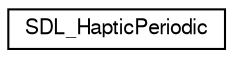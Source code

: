 digraph "Graphical Class Hierarchy"
{
  edge [fontname="FreeSans",fontsize="10",labelfontname="FreeSans",labelfontsize="10"];
  node [fontname="FreeSans",fontsize="10",shape=record];
  rankdir="LR";
  Node1 [label="SDL_HapticPeriodic",height=0.2,width=0.4,color="black", fillcolor="white", style="filled",URL="$d1/d6b/struct_s_d_l___haptic_periodic.html",tooltip="A structure containing a template for a Periodic effect. "];
}
